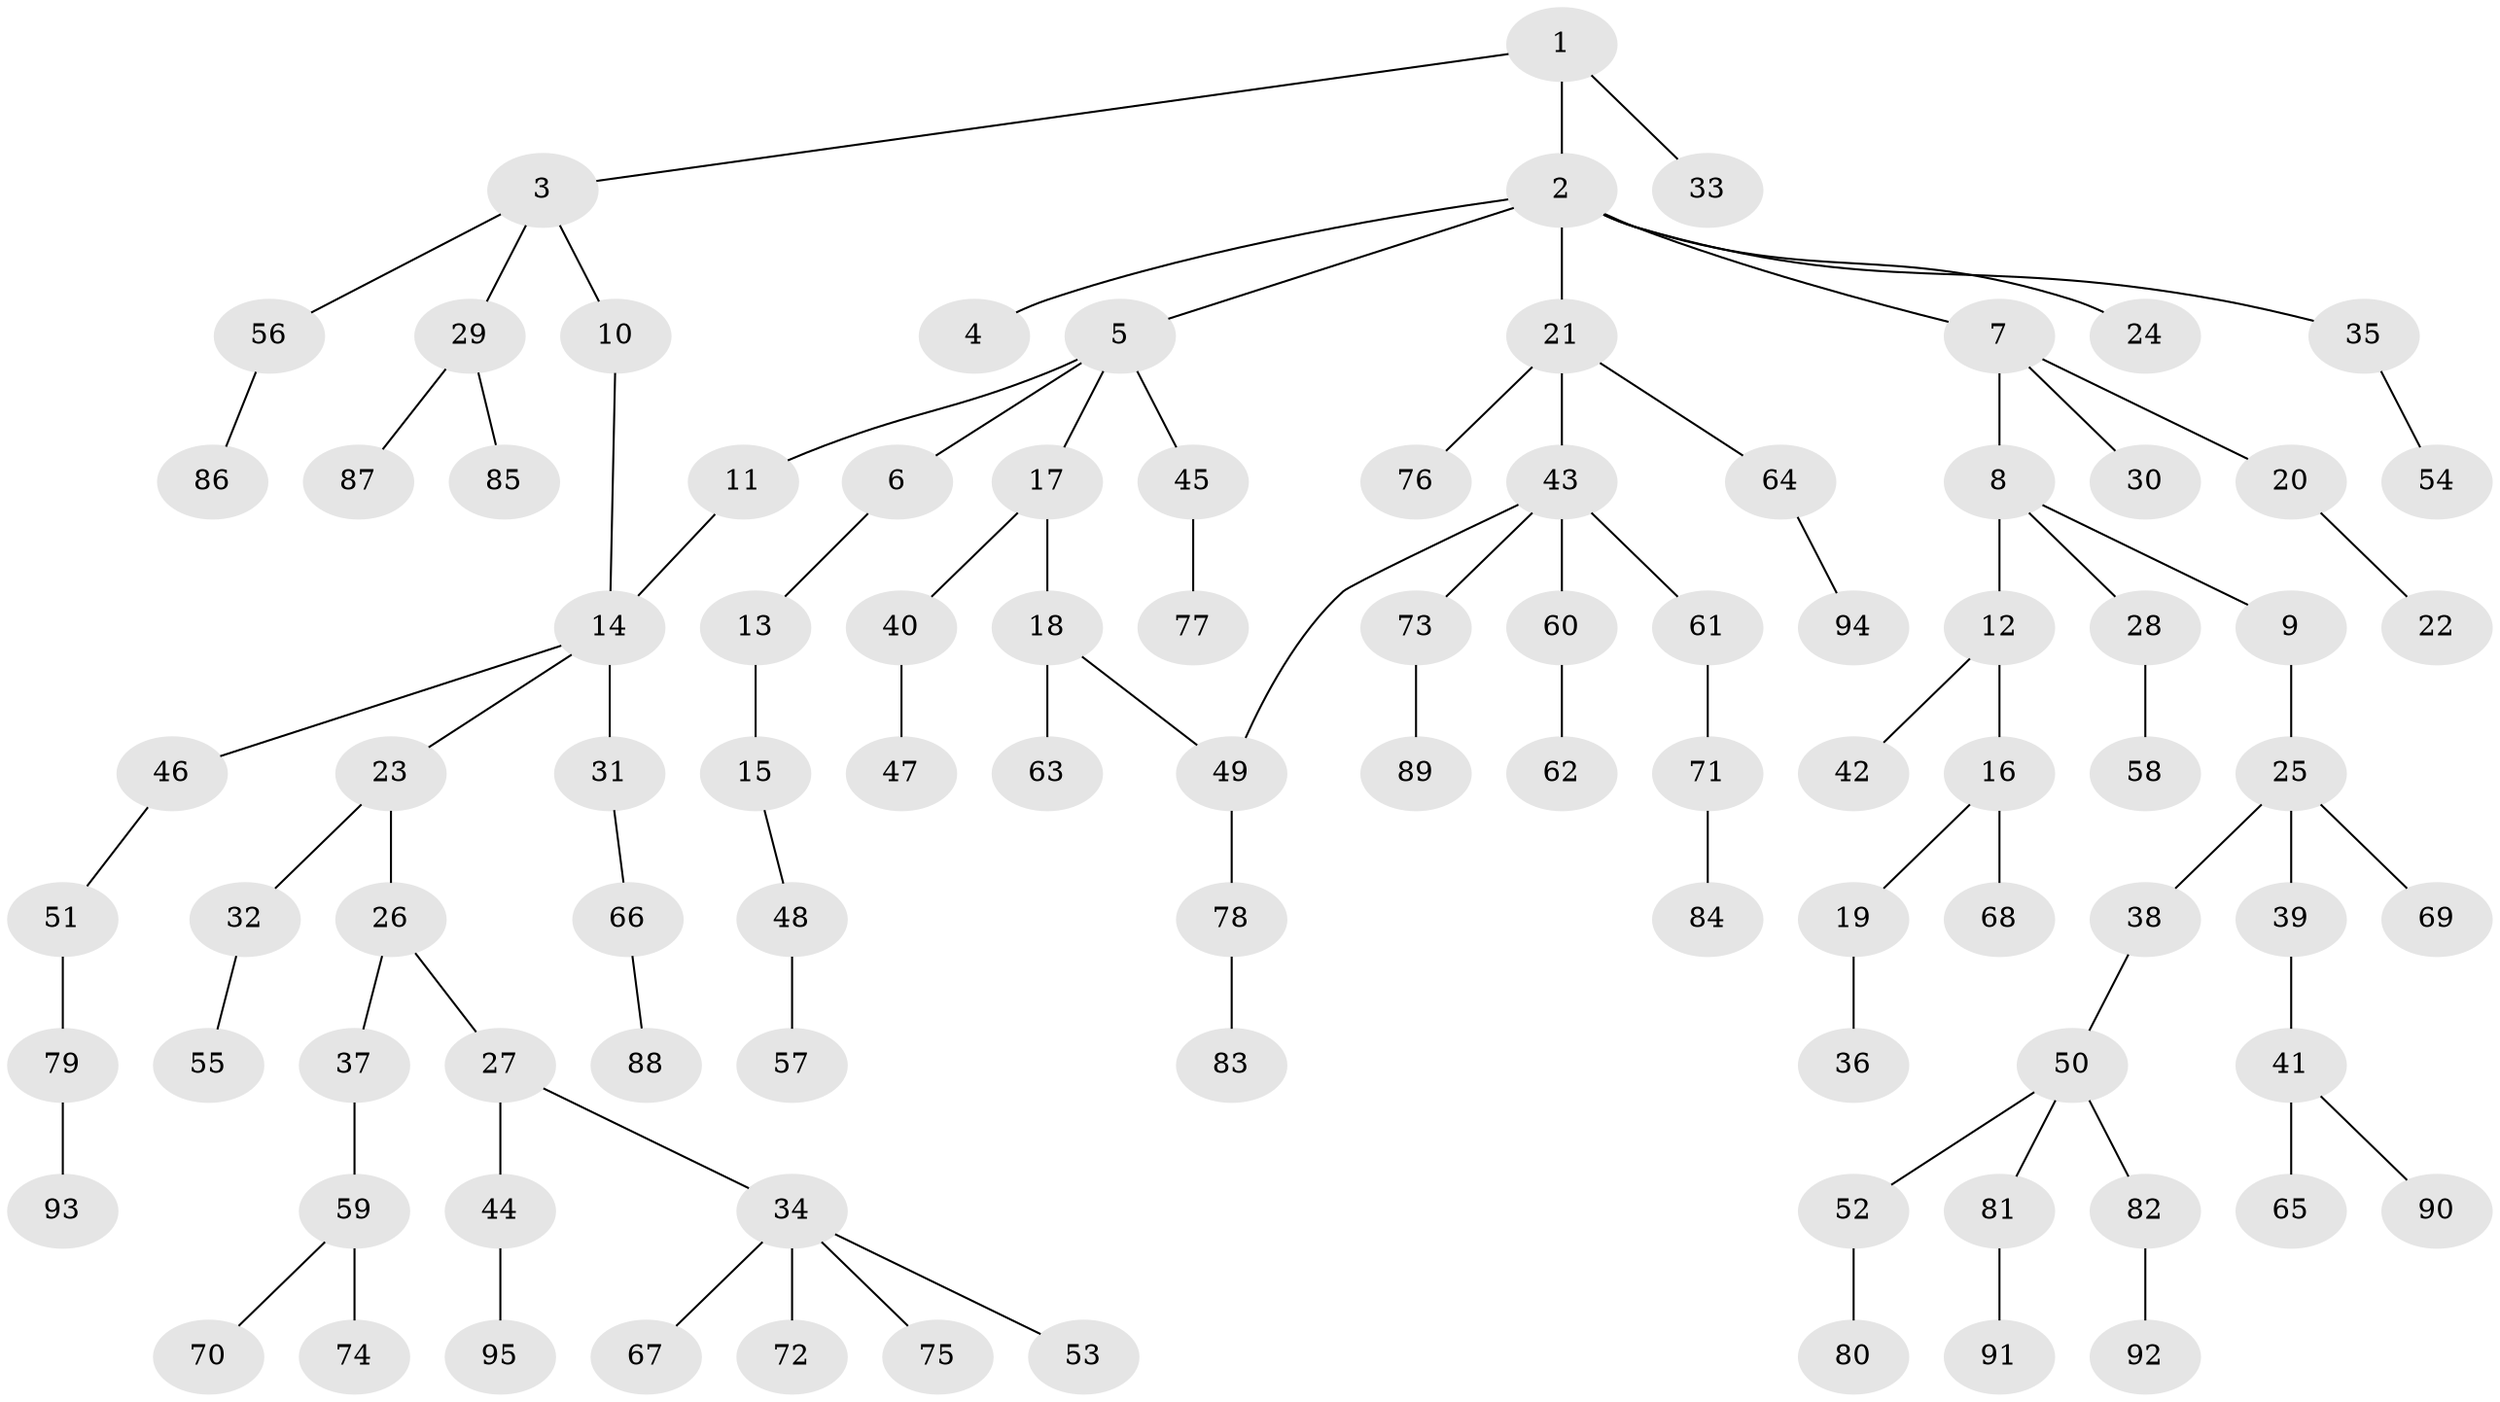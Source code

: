 // coarse degree distribution, {3: 0.0851063829787234, 7: 0.02127659574468085, 5: 0.06382978723404255, 1: 0.5531914893617021, 4: 0.10638297872340426, 2: 0.1702127659574468}
// Generated by graph-tools (version 1.1) at 2025/16/03/04/25 18:16:49]
// undirected, 95 vertices, 96 edges
graph export_dot {
graph [start="1"]
  node [color=gray90,style=filled];
  1;
  2;
  3;
  4;
  5;
  6;
  7;
  8;
  9;
  10;
  11;
  12;
  13;
  14;
  15;
  16;
  17;
  18;
  19;
  20;
  21;
  22;
  23;
  24;
  25;
  26;
  27;
  28;
  29;
  30;
  31;
  32;
  33;
  34;
  35;
  36;
  37;
  38;
  39;
  40;
  41;
  42;
  43;
  44;
  45;
  46;
  47;
  48;
  49;
  50;
  51;
  52;
  53;
  54;
  55;
  56;
  57;
  58;
  59;
  60;
  61;
  62;
  63;
  64;
  65;
  66;
  67;
  68;
  69;
  70;
  71;
  72;
  73;
  74;
  75;
  76;
  77;
  78;
  79;
  80;
  81;
  82;
  83;
  84;
  85;
  86;
  87;
  88;
  89;
  90;
  91;
  92;
  93;
  94;
  95;
  1 -- 2;
  1 -- 3;
  1 -- 33;
  2 -- 4;
  2 -- 5;
  2 -- 7;
  2 -- 21;
  2 -- 24;
  2 -- 35;
  3 -- 10;
  3 -- 29;
  3 -- 56;
  5 -- 6;
  5 -- 11;
  5 -- 17;
  5 -- 45;
  6 -- 13;
  7 -- 8;
  7 -- 20;
  7 -- 30;
  8 -- 9;
  8 -- 12;
  8 -- 28;
  9 -- 25;
  10 -- 14;
  11 -- 14;
  12 -- 16;
  12 -- 42;
  13 -- 15;
  14 -- 23;
  14 -- 31;
  14 -- 46;
  15 -- 48;
  16 -- 19;
  16 -- 68;
  17 -- 18;
  17 -- 40;
  18 -- 49;
  18 -- 63;
  19 -- 36;
  20 -- 22;
  21 -- 43;
  21 -- 64;
  21 -- 76;
  23 -- 26;
  23 -- 32;
  25 -- 38;
  25 -- 39;
  25 -- 69;
  26 -- 27;
  26 -- 37;
  27 -- 34;
  27 -- 44;
  28 -- 58;
  29 -- 85;
  29 -- 87;
  31 -- 66;
  32 -- 55;
  34 -- 53;
  34 -- 67;
  34 -- 72;
  34 -- 75;
  35 -- 54;
  37 -- 59;
  38 -- 50;
  39 -- 41;
  40 -- 47;
  41 -- 65;
  41 -- 90;
  43 -- 60;
  43 -- 61;
  43 -- 73;
  43 -- 49;
  44 -- 95;
  45 -- 77;
  46 -- 51;
  48 -- 57;
  49 -- 78;
  50 -- 52;
  50 -- 81;
  50 -- 82;
  51 -- 79;
  52 -- 80;
  56 -- 86;
  59 -- 70;
  59 -- 74;
  60 -- 62;
  61 -- 71;
  64 -- 94;
  66 -- 88;
  71 -- 84;
  73 -- 89;
  78 -- 83;
  79 -- 93;
  81 -- 91;
  82 -- 92;
}
